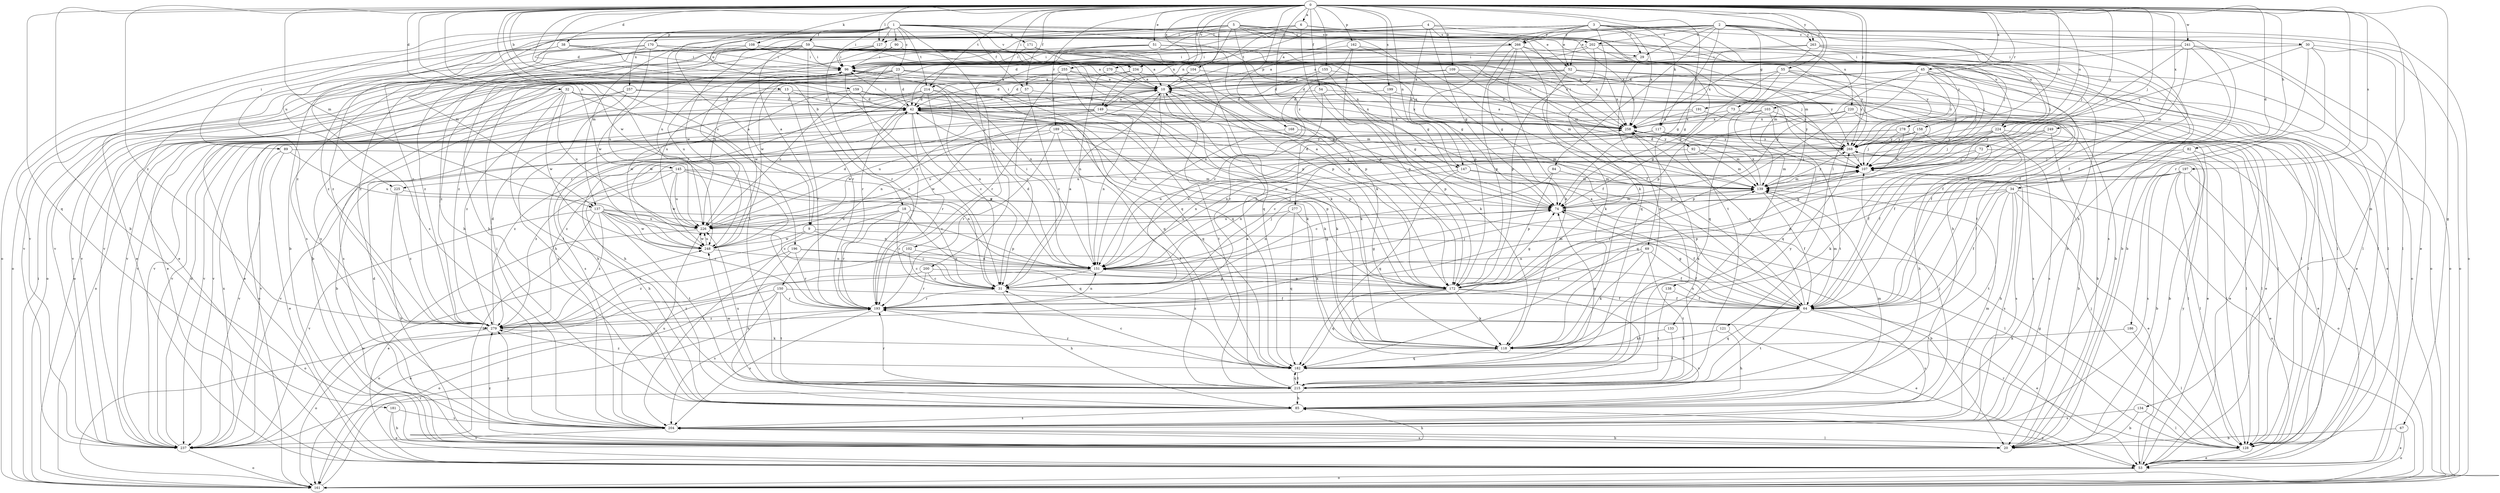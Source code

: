 strict digraph  {
0;
1;
2;
3;
4;
5;
6;
9;
10;
13;
18;
20;
23;
29;
30;
31;
32;
34;
38;
42;
45;
51;
52;
53;
54;
55;
57;
59;
64;
67;
69;
72;
73;
74;
82;
84;
85;
89;
90;
92;
96;
102;
103;
104;
107;
108;
109;
117;
118;
121;
127;
128;
133;
134;
137;
138;
139;
145;
147;
149;
150;
151;
155;
158;
159;
161;
162;
168;
170;
171;
172;
181;
182;
186;
189;
191;
193;
196;
197;
199;
200;
202;
204;
214;
215;
220;
224;
225;
226;
234;
237;
241;
248;
249;
255;
257;
258;
263;
266;
268;
270;
277;
278;
279;
0 -> 6  [label=a];
0 -> 13  [label=b];
0 -> 18  [label=b];
0 -> 20  [label=b];
0 -> 32  [label=d];
0 -> 34  [label=d];
0 -> 38  [label=d];
0 -> 42  [label=d];
0 -> 45  [label=e];
0 -> 51  [label=e];
0 -> 54  [label=f];
0 -> 55  [label=f];
0 -> 57  [label=f];
0 -> 67  [label=g];
0 -> 69  [label=g];
0 -> 72  [label=g];
0 -> 82  [label=h];
0 -> 102  [label=j];
0 -> 103  [label=j];
0 -> 104  [label=j];
0 -> 107  [label=j];
0 -> 108  [label=k];
0 -> 109  [label=k];
0 -> 117  [label=k];
0 -> 121  [label=l];
0 -> 127  [label=l];
0 -> 133  [label=m];
0 -> 134  [label=m];
0 -> 137  [label=m];
0 -> 145  [label=n];
0 -> 147  [label=n];
0 -> 155  [label=o];
0 -> 158  [label=o];
0 -> 162  [label=p];
0 -> 168  [label=p];
0 -> 181  [label=q];
0 -> 186  [label=r];
0 -> 189  [label=r];
0 -> 191  [label=r];
0 -> 193  [label=r];
0 -> 196  [label=s];
0 -> 197  [label=s];
0 -> 199  [label=s];
0 -> 214  [label=t];
0 -> 234  [label=v];
0 -> 241  [label=w];
0 -> 248  [label=w];
0 -> 249  [label=x];
0 -> 255  [label=x];
0 -> 263  [label=y];
0 -> 270  [label=z];
0 -> 277  [label=z];
0 -> 278  [label=z];
0 -> 279  [label=z];
1 -> 9  [label=a];
1 -> 23  [label=c];
1 -> 29  [label=c];
1 -> 52  [label=e];
1 -> 57  [label=f];
1 -> 59  [label=f];
1 -> 89  [label=i];
1 -> 90  [label=i];
1 -> 92  [label=i];
1 -> 96  [label=i];
1 -> 127  [label=l];
1 -> 137  [label=m];
1 -> 147  [label=n];
1 -> 159  [label=o];
1 -> 161  [label=o];
1 -> 170  [label=p];
1 -> 171  [label=p];
1 -> 200  [label=s];
1 -> 214  [label=t];
1 -> 234  [label=v];
1 -> 257  [label=x];
1 -> 279  [label=z];
2 -> 9  [label=a];
2 -> 10  [label=a];
2 -> 29  [label=c];
2 -> 52  [label=e];
2 -> 64  [label=f];
2 -> 73  [label=g];
2 -> 84  [label=h];
2 -> 85  [label=h];
2 -> 107  [label=j];
2 -> 117  [label=k];
2 -> 161  [label=o];
2 -> 202  [label=s];
2 -> 220  [label=u];
2 -> 263  [label=y];
2 -> 266  [label=y];
3 -> 29  [label=c];
3 -> 30  [label=c];
3 -> 52  [label=e];
3 -> 53  [label=e];
3 -> 96  [label=i];
3 -> 118  [label=k];
3 -> 172  [label=p];
3 -> 214  [label=t];
3 -> 224  [label=u];
3 -> 237  [label=v];
3 -> 258  [label=x];
3 -> 266  [label=y];
4 -> 42  [label=d];
4 -> 74  [label=g];
4 -> 107  [label=j];
4 -> 127  [label=l];
4 -> 147  [label=n];
4 -> 202  [label=s];
4 -> 215  [label=t];
4 -> 248  [label=w];
5 -> 118  [label=k];
5 -> 137  [label=m];
5 -> 138  [label=m];
5 -> 149  [label=n];
5 -> 193  [label=r];
5 -> 202  [label=s];
5 -> 204  [label=s];
5 -> 224  [label=u];
5 -> 225  [label=u];
5 -> 226  [label=u];
5 -> 258  [label=x];
5 -> 266  [label=y];
6 -> 127  [label=l];
6 -> 139  [label=m];
6 -> 149  [label=n];
6 -> 172  [label=p];
6 -> 268  [label=y];
6 -> 279  [label=z];
9 -> 20  [label=b];
9 -> 31  [label=c];
9 -> 248  [label=w];
9 -> 279  [label=z];
10 -> 42  [label=d];
10 -> 118  [label=k];
10 -> 149  [label=n];
10 -> 150  [label=n];
10 -> 151  [label=n];
10 -> 204  [label=s];
10 -> 215  [label=t];
13 -> 42  [label=d];
13 -> 128  [label=l];
13 -> 193  [label=r];
13 -> 237  [label=v];
18 -> 31  [label=c];
18 -> 128  [label=l];
18 -> 182  [label=q];
18 -> 193  [label=r];
18 -> 204  [label=s];
18 -> 226  [label=u];
20 -> 42  [label=d];
20 -> 204  [label=s];
20 -> 279  [label=z];
23 -> 10  [label=a];
23 -> 42  [label=d];
23 -> 53  [label=e];
23 -> 64  [label=f];
23 -> 107  [label=j];
23 -> 161  [label=o];
23 -> 226  [label=u];
29 -> 107  [label=j];
29 -> 182  [label=q];
29 -> 237  [label=v];
30 -> 20  [label=b];
30 -> 96  [label=i];
30 -> 128  [label=l];
30 -> 161  [label=o];
30 -> 204  [label=s];
30 -> 268  [label=y];
31 -> 10  [label=a];
31 -> 64  [label=f];
31 -> 74  [label=g];
31 -> 85  [label=h];
31 -> 139  [label=m];
31 -> 193  [label=r];
32 -> 31  [label=c];
32 -> 42  [label=d];
32 -> 161  [label=o];
32 -> 204  [label=s];
32 -> 215  [label=t];
32 -> 226  [label=u];
32 -> 248  [label=w];
32 -> 268  [label=y];
34 -> 53  [label=e];
34 -> 64  [label=f];
34 -> 74  [label=g];
34 -> 85  [label=h];
34 -> 161  [label=o];
34 -> 172  [label=p];
34 -> 204  [label=s];
34 -> 215  [label=t];
38 -> 20  [label=b];
38 -> 96  [label=i];
38 -> 151  [label=n];
38 -> 182  [label=q];
38 -> 279  [label=z];
42 -> 10  [label=a];
42 -> 31  [label=c];
42 -> 85  [label=h];
42 -> 96  [label=i];
42 -> 118  [label=k];
42 -> 182  [label=q];
42 -> 193  [label=r];
42 -> 204  [label=s];
42 -> 237  [label=v];
42 -> 258  [label=x];
45 -> 10  [label=a];
45 -> 31  [label=c];
45 -> 53  [label=e];
45 -> 74  [label=g];
45 -> 107  [label=j];
45 -> 161  [label=o];
45 -> 172  [label=p];
45 -> 268  [label=y];
51 -> 85  [label=h];
51 -> 96  [label=i];
51 -> 172  [label=p];
51 -> 226  [label=u];
51 -> 237  [label=v];
51 -> 258  [label=x];
52 -> 10  [label=a];
52 -> 42  [label=d];
52 -> 53  [label=e];
52 -> 64  [label=f];
52 -> 118  [label=k];
52 -> 237  [label=v];
52 -> 258  [label=x];
53 -> 161  [label=o];
53 -> 268  [label=y];
54 -> 42  [label=d];
54 -> 64  [label=f];
54 -> 74  [label=g];
54 -> 193  [label=r];
55 -> 10  [label=a];
55 -> 20  [label=b];
55 -> 42  [label=d];
55 -> 74  [label=g];
55 -> 107  [label=j];
55 -> 182  [label=q];
55 -> 268  [label=y];
57 -> 31  [label=c];
57 -> 42  [label=d];
57 -> 258  [label=x];
59 -> 10  [label=a];
59 -> 53  [label=e];
59 -> 74  [label=g];
59 -> 85  [label=h];
59 -> 96  [label=i];
59 -> 118  [label=k];
59 -> 128  [label=l];
59 -> 139  [label=m];
59 -> 172  [label=p];
59 -> 193  [label=r];
59 -> 215  [label=t];
59 -> 237  [label=v];
59 -> 279  [label=z];
64 -> 10  [label=a];
64 -> 53  [label=e];
64 -> 74  [label=g];
64 -> 139  [label=m];
64 -> 151  [label=n];
64 -> 182  [label=q];
64 -> 204  [label=s];
64 -> 215  [label=t];
64 -> 258  [label=x];
67 -> 20  [label=b];
67 -> 53  [label=e];
67 -> 161  [label=o];
69 -> 64  [label=f];
69 -> 118  [label=k];
69 -> 151  [label=n];
69 -> 193  [label=r];
69 -> 215  [label=t];
72 -> 107  [label=j];
72 -> 118  [label=k];
72 -> 128  [label=l];
72 -> 237  [label=v];
73 -> 74  [label=g];
73 -> 258  [label=x];
73 -> 268  [label=y];
74 -> 10  [label=a];
74 -> 64  [label=f];
74 -> 139  [label=m];
74 -> 226  [label=u];
82 -> 20  [label=b];
82 -> 53  [label=e];
82 -> 64  [label=f];
82 -> 107  [label=j];
84 -> 31  [label=c];
84 -> 139  [label=m];
84 -> 172  [label=p];
85 -> 53  [label=e];
85 -> 107  [label=j];
85 -> 139  [label=m];
85 -> 204  [label=s];
89 -> 53  [label=e];
89 -> 107  [label=j];
89 -> 226  [label=u];
89 -> 237  [label=v];
90 -> 96  [label=i];
90 -> 128  [label=l];
90 -> 172  [label=p];
90 -> 204  [label=s];
90 -> 248  [label=w];
90 -> 268  [label=y];
92 -> 107  [label=j];
92 -> 139  [label=m];
92 -> 279  [label=z];
96 -> 10  [label=a];
96 -> 31  [label=c];
96 -> 237  [label=v];
96 -> 248  [label=w];
96 -> 279  [label=z];
102 -> 31  [label=c];
102 -> 151  [label=n];
102 -> 161  [label=o];
103 -> 53  [label=e];
103 -> 182  [label=q];
103 -> 215  [label=t];
103 -> 237  [label=v];
103 -> 258  [label=x];
104 -> 10  [label=a];
104 -> 128  [label=l];
104 -> 161  [label=o];
107 -> 42  [label=d];
107 -> 139  [label=m];
108 -> 74  [label=g];
108 -> 96  [label=i];
108 -> 204  [label=s];
108 -> 268  [label=y];
108 -> 279  [label=z];
109 -> 10  [label=a];
109 -> 42  [label=d];
109 -> 139  [label=m];
109 -> 268  [label=y];
117 -> 64  [label=f];
117 -> 128  [label=l];
117 -> 151  [label=n];
117 -> 226  [label=u];
117 -> 268  [label=y];
117 -> 279  [label=z];
118 -> 182  [label=q];
118 -> 268  [label=y];
121 -> 85  [label=h];
121 -> 118  [label=k];
127 -> 96  [label=i];
127 -> 161  [label=o];
127 -> 172  [label=p];
127 -> 193  [label=r];
128 -> 53  [label=e];
128 -> 74  [label=g];
128 -> 107  [label=j];
128 -> 193  [label=r];
133 -> 118  [label=k];
133 -> 215  [label=t];
134 -> 20  [label=b];
134 -> 128  [label=l];
134 -> 204  [label=s];
137 -> 20  [label=b];
137 -> 31  [label=c];
137 -> 151  [label=n];
137 -> 172  [label=p];
137 -> 193  [label=r];
137 -> 215  [label=t];
137 -> 226  [label=u];
137 -> 237  [label=v];
137 -> 248  [label=w];
137 -> 279  [label=z];
138 -> 64  [label=f];
138 -> 215  [label=t];
139 -> 42  [label=d];
139 -> 64  [label=f];
139 -> 74  [label=g];
139 -> 107  [label=j];
139 -> 258  [label=x];
139 -> 268  [label=y];
145 -> 31  [label=c];
145 -> 85  [label=h];
145 -> 139  [label=m];
145 -> 151  [label=n];
145 -> 226  [label=u];
145 -> 248  [label=w];
145 -> 225  [label=r];
147 -> 139  [label=m];
147 -> 151  [label=n];
147 -> 182  [label=q];
147 -> 204  [label=s];
149 -> 85  [label=h];
149 -> 96  [label=i];
149 -> 118  [label=k];
149 -> 151  [label=n];
149 -> 161  [label=o];
149 -> 172  [label=p];
149 -> 237  [label=v];
149 -> 258  [label=x];
150 -> 64  [label=f];
150 -> 161  [label=o];
150 -> 193  [label=r];
150 -> 204  [label=s];
150 -> 215  [label=t];
150 -> 279  [label=z];
151 -> 31  [label=c];
151 -> 42  [label=d];
151 -> 74  [label=g];
151 -> 96  [label=i];
151 -> 107  [label=j];
151 -> 161  [label=o];
151 -> 172  [label=p];
155 -> 10  [label=a];
155 -> 118  [label=k];
155 -> 193  [label=r];
155 -> 258  [label=x];
158 -> 31  [label=c];
158 -> 139  [label=m];
158 -> 151  [label=n];
158 -> 204  [label=s];
158 -> 268  [label=y];
159 -> 42  [label=d];
159 -> 118  [label=k];
159 -> 172  [label=p];
159 -> 226  [label=u];
159 -> 248  [label=w];
161 -> 96  [label=i];
161 -> 193  [label=r];
162 -> 20  [label=b];
162 -> 64  [label=f];
162 -> 96  [label=i];
162 -> 151  [label=n];
162 -> 172  [label=p];
168 -> 20  [label=b];
168 -> 268  [label=y];
170 -> 53  [label=e];
170 -> 85  [label=h];
170 -> 96  [label=i];
170 -> 107  [label=j];
170 -> 226  [label=u];
170 -> 258  [label=x];
170 -> 279  [label=z];
171 -> 10  [label=a];
171 -> 96  [label=i];
171 -> 182  [label=q];
172 -> 64  [label=f];
172 -> 74  [label=g];
172 -> 118  [label=k];
172 -> 182  [label=q];
172 -> 215  [label=t];
172 -> 237  [label=v];
172 -> 279  [label=z];
181 -> 20  [label=b];
181 -> 53  [label=e];
181 -> 204  [label=s];
182 -> 31  [label=c];
182 -> 74  [label=g];
182 -> 193  [label=r];
182 -> 215  [label=t];
182 -> 279  [label=z];
186 -> 118  [label=k];
186 -> 128  [label=l];
189 -> 172  [label=p];
189 -> 193  [label=r];
189 -> 215  [label=t];
189 -> 248  [label=w];
189 -> 268  [label=y];
189 -> 279  [label=z];
191 -> 20  [label=b];
191 -> 248  [label=w];
191 -> 258  [label=x];
193 -> 53  [label=e];
193 -> 107  [label=j];
193 -> 151  [label=n];
193 -> 204  [label=s];
193 -> 279  [label=z];
196 -> 64  [label=f];
196 -> 85  [label=h];
196 -> 151  [label=n];
196 -> 193  [label=r];
196 -> 279  [label=z];
197 -> 20  [label=b];
197 -> 53  [label=e];
197 -> 128  [label=l];
197 -> 139  [label=m];
197 -> 161  [label=o];
197 -> 172  [label=p];
197 -> 193  [label=r];
197 -> 204  [label=s];
199 -> 42  [label=d];
199 -> 128  [label=l];
199 -> 172  [label=p];
200 -> 31  [label=c];
200 -> 161  [label=o];
200 -> 172  [label=p];
200 -> 193  [label=r];
202 -> 10  [label=a];
202 -> 64  [label=f];
202 -> 96  [label=i];
202 -> 128  [label=l];
202 -> 139  [label=m];
202 -> 172  [label=p];
204 -> 20  [label=b];
204 -> 96  [label=i];
204 -> 128  [label=l];
204 -> 139  [label=m];
204 -> 226  [label=u];
204 -> 237  [label=v];
204 -> 279  [label=z];
214 -> 31  [label=c];
214 -> 42  [label=d];
214 -> 151  [label=n];
214 -> 182  [label=q];
214 -> 237  [label=v];
214 -> 248  [label=w];
215 -> 10  [label=a];
215 -> 85  [label=h];
215 -> 182  [label=q];
215 -> 193  [label=r];
215 -> 226  [label=u];
215 -> 248  [label=w];
215 -> 258  [label=x];
220 -> 53  [label=e];
220 -> 64  [label=f];
220 -> 172  [label=p];
220 -> 226  [label=u];
220 -> 258  [label=x];
224 -> 53  [label=e];
224 -> 85  [label=h];
224 -> 107  [label=j];
224 -> 151  [label=n];
224 -> 182  [label=q];
224 -> 204  [label=s];
224 -> 268  [label=y];
225 -> 20  [label=b];
225 -> 74  [label=g];
225 -> 279  [label=z];
226 -> 42  [label=d];
226 -> 53  [label=e];
226 -> 107  [label=j];
226 -> 248  [label=w];
234 -> 10  [label=a];
234 -> 42  [label=d];
234 -> 107  [label=j];
234 -> 128  [label=l];
234 -> 151  [label=n];
234 -> 193  [label=r];
237 -> 42  [label=d];
237 -> 85  [label=h];
237 -> 161  [label=o];
237 -> 248  [label=w];
237 -> 258  [label=x];
241 -> 64  [label=f];
241 -> 96  [label=i];
241 -> 128  [label=l];
241 -> 139  [label=m];
241 -> 161  [label=o];
241 -> 248  [label=w];
241 -> 268  [label=y];
248 -> 151  [label=n];
248 -> 226  [label=u];
249 -> 20  [label=b];
249 -> 64  [label=f];
249 -> 151  [label=n];
249 -> 268  [label=y];
255 -> 10  [label=a];
255 -> 31  [label=c];
255 -> 182  [label=q];
255 -> 226  [label=u];
255 -> 237  [label=v];
255 -> 258  [label=x];
257 -> 42  [label=d];
257 -> 53  [label=e];
257 -> 85  [label=h];
257 -> 139  [label=m];
257 -> 258  [label=x];
257 -> 279  [label=z];
258 -> 10  [label=a];
258 -> 53  [label=e];
258 -> 139  [label=m];
258 -> 268  [label=y];
263 -> 20  [label=b];
263 -> 74  [label=g];
263 -> 96  [label=i];
263 -> 107  [label=j];
263 -> 215  [label=t];
263 -> 258  [label=x];
266 -> 10  [label=a];
266 -> 74  [label=g];
266 -> 96  [label=i];
266 -> 118  [label=k];
266 -> 161  [label=o];
266 -> 172  [label=p];
266 -> 182  [label=q];
266 -> 258  [label=x];
266 -> 279  [label=z];
268 -> 107  [label=j];
268 -> 128  [label=l];
268 -> 151  [label=n];
270 -> 10  [label=a];
270 -> 20  [label=b];
270 -> 74  [label=g];
277 -> 118  [label=k];
277 -> 151  [label=n];
277 -> 182  [label=q];
277 -> 226  [label=u];
278 -> 107  [label=j];
278 -> 128  [label=l];
278 -> 226  [label=u];
278 -> 237  [label=v];
278 -> 268  [label=y];
279 -> 42  [label=d];
279 -> 118  [label=k];
279 -> 161  [label=o];
}
